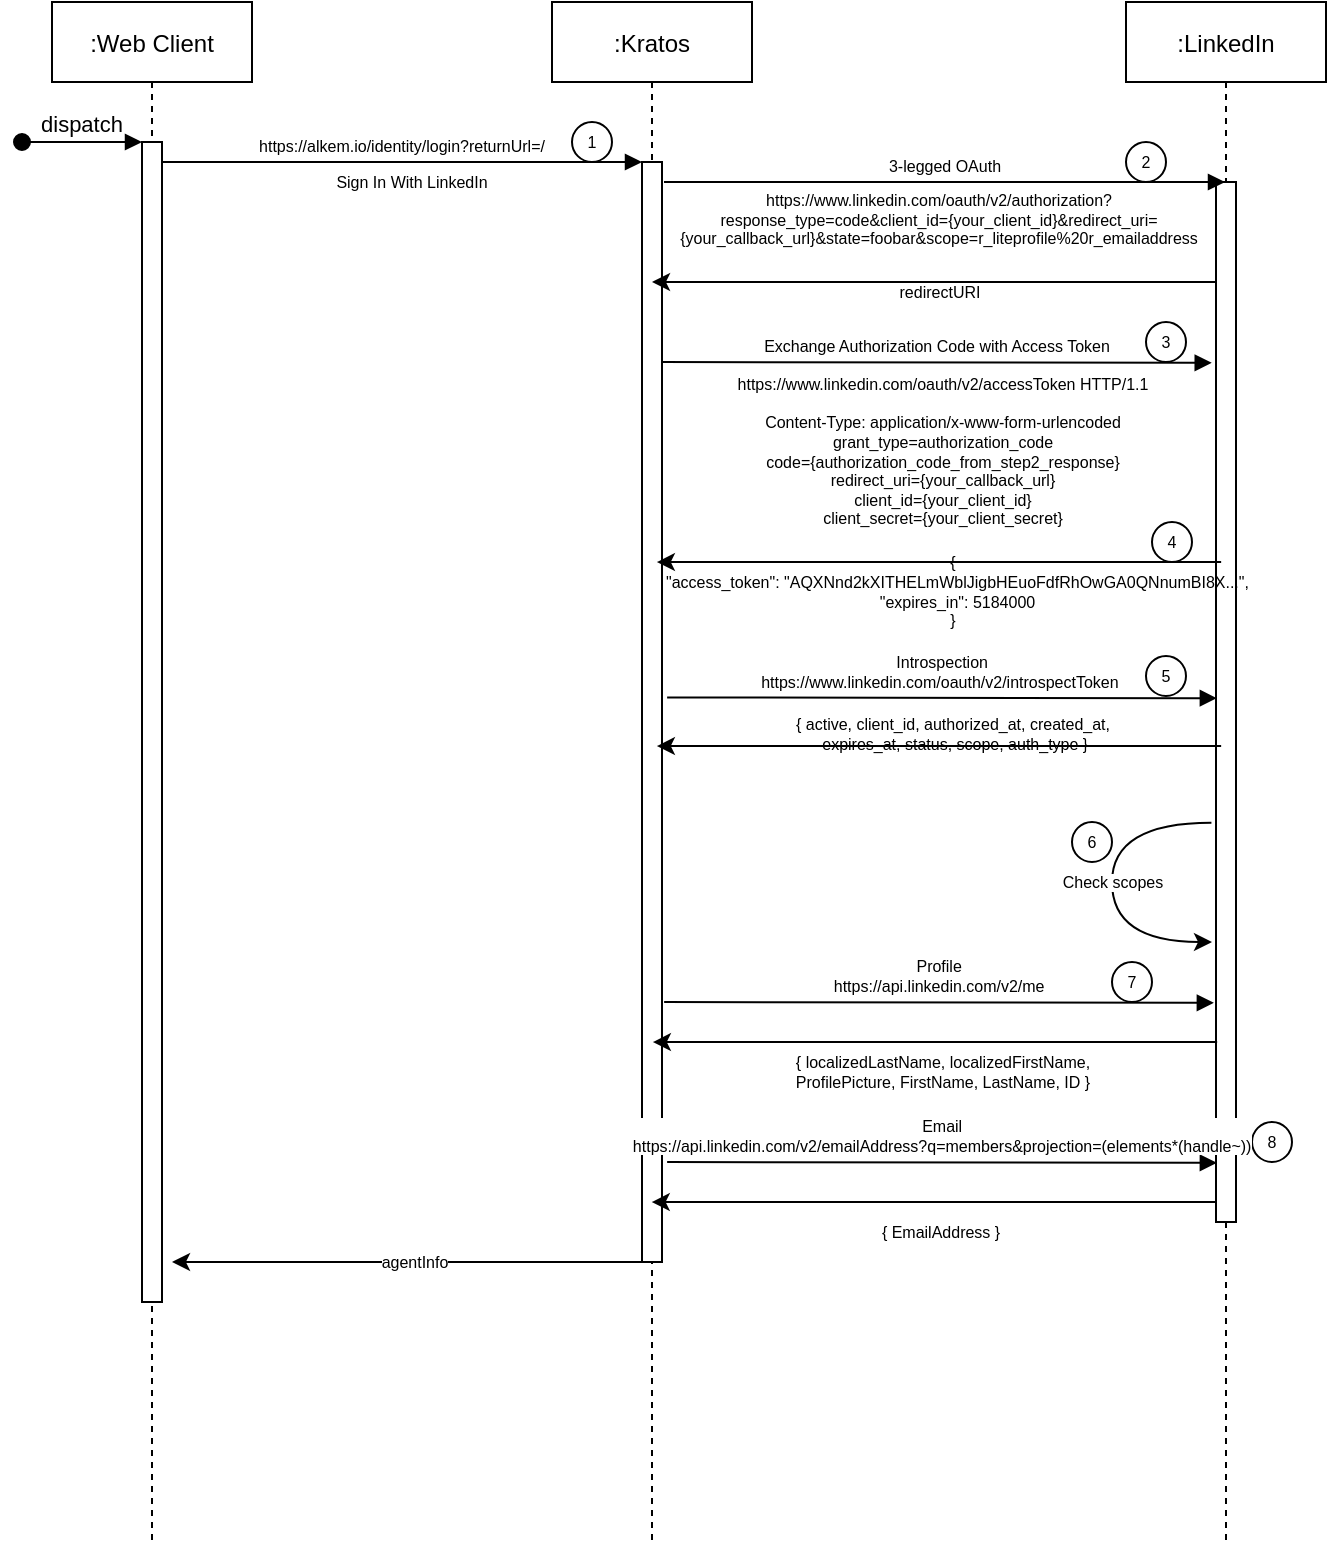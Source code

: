 <mxfile version="20.0.4" type="device"><diagram id="kgpKYQtTHZ0yAKxKKP6v" name="Page-1"><mxGraphModel dx="1178" dy="681" grid="1" gridSize="10" guides="1" tooltips="1" connect="1" arrows="1" fold="1" page="1" pageScale="1" pageWidth="850" pageHeight="1100" math="0" shadow="0"><root><mxCell id="0"/><mxCell id="1" parent="0"/><mxCell id="3nuBFxr9cyL0pnOWT2aG-1" value=":Web Client" style="shape=umlLifeline;perimeter=lifelinePerimeter;container=1;collapsible=0;recursiveResize=0;rounded=0;shadow=0;strokeWidth=1;" parent="1" vertex="1"><mxGeometry x="120" y="80" width="100" height="770" as="geometry"/></mxCell><mxCell id="3nuBFxr9cyL0pnOWT2aG-2" value="" style="points=[];perimeter=orthogonalPerimeter;rounded=0;shadow=0;strokeWidth=1;" parent="3nuBFxr9cyL0pnOWT2aG-1" vertex="1"><mxGeometry x="45" y="70" width="10" height="580" as="geometry"/></mxCell><mxCell id="3nuBFxr9cyL0pnOWT2aG-3" value="dispatch" style="verticalAlign=bottom;startArrow=oval;endArrow=block;startSize=8;shadow=0;strokeWidth=1;" parent="3nuBFxr9cyL0pnOWT2aG-1" target="3nuBFxr9cyL0pnOWT2aG-2" edge="1"><mxGeometry relative="1" as="geometry"><mxPoint x="-15" y="70" as="sourcePoint"/></mxGeometry></mxCell><mxCell id="3nuBFxr9cyL0pnOWT2aG-5" value=":Kratos" style="shape=umlLifeline;perimeter=lifelinePerimeter;container=1;collapsible=0;recursiveResize=0;rounded=0;shadow=0;strokeWidth=1;" parent="1" vertex="1"><mxGeometry x="370" y="80" width="100" height="770" as="geometry"/></mxCell><mxCell id="3nuBFxr9cyL0pnOWT2aG-6" value="" style="points=[];perimeter=orthogonalPerimeter;rounded=0;shadow=0;strokeWidth=1;" parent="3nuBFxr9cyL0pnOWT2aG-5" vertex="1"><mxGeometry x="45" y="80" width="10" height="550" as="geometry"/></mxCell><mxCell id="Jd7mKKm_cQW3ksAxzIwH-36" value="1" style="ellipse;whiteSpace=wrap;html=1;aspect=fixed;fontSize=8;" vertex="1" parent="3nuBFxr9cyL0pnOWT2aG-5"><mxGeometry x="10" y="60" width="20" height="20" as="geometry"/></mxCell><mxCell id="3nuBFxr9cyL0pnOWT2aG-8" value="https://alkem.io/identity/login?returnUrl=/" style="verticalAlign=bottom;endArrow=block;entryX=0;entryY=0;shadow=0;strokeWidth=1;fontSize=8;" parent="1" source="3nuBFxr9cyL0pnOWT2aG-2" target="3nuBFxr9cyL0pnOWT2aG-6" edge="1"><mxGeometry relative="1" as="geometry"><mxPoint x="275" y="160" as="sourcePoint"/></mxGeometry></mxCell><mxCell id="Jd7mKKm_cQW3ksAxzIwH-3" value=":LinkedIn" style="shape=umlLifeline;perimeter=lifelinePerimeter;container=1;collapsible=0;recursiveResize=0;rounded=0;shadow=0;strokeWidth=1;" vertex="1" parent="1"><mxGeometry x="657" y="80" width="100" height="770" as="geometry"/></mxCell><mxCell id="Jd7mKKm_cQW3ksAxzIwH-4" value="" style="points=[];perimeter=orthogonalPerimeter;rounded=0;shadow=0;strokeWidth=1;" vertex="1" parent="Jd7mKKm_cQW3ksAxzIwH-3"><mxGeometry x="45" y="90" width="10" height="520" as="geometry"/></mxCell><mxCell id="Jd7mKKm_cQW3ksAxzIwH-18" value="Introspection &#10;https://www.linkedin.com/oauth/v2/introspectToken " style="verticalAlign=bottom;endArrow=block;entryX=-0.114;entryY=0.065;shadow=0;strokeWidth=1;fontSize=8;entryDx=0;entryDy=0;entryPerimeter=0;fontStyle=0" edge="1" parent="Jd7mKKm_cQW3ksAxzIwH-3"><mxGeometry relative="1" as="geometry"><mxPoint x="-229.43" y="347.71" as="sourcePoint"/><mxPoint x="45.43" y="348.11" as="targetPoint"/></mxGeometry></mxCell><mxCell id="Jd7mKKm_cQW3ksAxzIwH-31" value="Check scopes" style="edgeStyle=orthogonalEdgeStyle;curved=1;rounded=0;orthogonalLoop=1;jettySize=auto;html=1;fontSize=8;exitX=-0.229;exitY=0.616;exitDx=0;exitDy=0;exitPerimeter=0;" edge="1" parent="Jd7mKKm_cQW3ksAxzIwH-3" source="Jd7mKKm_cQW3ksAxzIwH-4"><mxGeometry relative="1" as="geometry"><mxPoint x="43" y="470" as="targetPoint"/><Array as="points"><mxPoint x="-7" y="410"/><mxPoint x="-7" y="470"/></Array></mxGeometry></mxCell><mxCell id="Jd7mKKm_cQW3ksAxzIwH-33" style="edgeStyle=orthogonalEdgeStyle;rounded=0;orthogonalLoop=1;jettySize=auto;html=1;fontSize=8;" edge="1" parent="Jd7mKKm_cQW3ksAxzIwH-3"><mxGeometry relative="1" as="geometry"><mxPoint x="45.0" y="600" as="sourcePoint"/><mxPoint x="-237.141" y="600.029" as="targetPoint"/><Array as="points"><mxPoint x="-137.07" y="600"/><mxPoint x="-137.07" y="600"/></Array></mxGeometry></mxCell><mxCell id="Jd7mKKm_cQW3ksAxzIwH-37" value="2" style="ellipse;whiteSpace=wrap;html=1;aspect=fixed;fontSize=8;" vertex="1" parent="Jd7mKKm_cQW3ksAxzIwH-3"><mxGeometry y="70" width="20" height="20" as="geometry"/></mxCell><mxCell id="Jd7mKKm_cQW3ksAxzIwH-38" value="3" style="ellipse;whiteSpace=wrap;html=1;aspect=fixed;fontSize=8;" vertex="1" parent="Jd7mKKm_cQW3ksAxzIwH-3"><mxGeometry x="10" y="160" width="20" height="20" as="geometry"/></mxCell><mxCell id="Jd7mKKm_cQW3ksAxzIwH-40" value="5" style="ellipse;whiteSpace=wrap;html=1;aspect=fixed;fontSize=8;" vertex="1" parent="Jd7mKKm_cQW3ksAxzIwH-3"><mxGeometry x="10" y="327" width="20" height="20" as="geometry"/></mxCell><mxCell id="Jd7mKKm_cQW3ksAxzIwH-43" value="8" style="ellipse;whiteSpace=wrap;html=1;aspect=fixed;fontSize=8;" vertex="1" parent="Jd7mKKm_cQW3ksAxzIwH-3"><mxGeometry x="63" y="560" width="20" height="20" as="geometry"/></mxCell><mxCell id="Jd7mKKm_cQW3ksAxzIwH-5" value="Sign In With LinkedIn" style="text;html=1;strokeColor=none;fillColor=none;align=center;verticalAlign=middle;whiteSpace=wrap;rounded=0;fontSize=8;" vertex="1" parent="1"><mxGeometry x="250" y="160" width="100" height="20" as="geometry"/></mxCell><mxCell id="Jd7mKKm_cQW3ksAxzIwH-6" value="3-legged OAuth" style="verticalAlign=bottom;endArrow=block;shadow=0;strokeWidth=1;fontSize=8;" edge="1" parent="1" target="Jd7mKKm_cQW3ksAxzIwH-3"><mxGeometry relative="1" as="geometry"><mxPoint x="426" y="170" as="sourcePoint"/><mxPoint x="694.86" y="169.92" as="targetPoint"/></mxGeometry></mxCell><mxCell id="Jd7mKKm_cQW3ksAxzIwH-10" style="edgeStyle=orthogonalEdgeStyle;rounded=0;orthogonalLoop=1;jettySize=auto;html=1;fontSize=8;" edge="1" parent="1" target="3nuBFxr9cyL0pnOWT2aG-5"><mxGeometry relative="1" as="geometry"><mxPoint x="702.07" y="220" as="sourcePoint"/><mxPoint x="522.999" y="220" as="targetPoint"/><Array as="points"><mxPoint x="520" y="220"/><mxPoint x="520" y="220"/></Array></mxGeometry></mxCell><mxCell id="Jd7mKKm_cQW3ksAxzIwH-9" value="https://www.linkedin.com/oauth/v2/authorization?response_type=code&amp;amp;client_id={your_client_id}&amp;amp;redirect_uri={your_callback_url}&amp;amp;state=foobar&amp;amp;scope=r_liteprofile%20r_emailaddress" style="text;html=1;strokeColor=none;fillColor=none;align=center;verticalAlign=middle;whiteSpace=wrap;rounded=0;fontSize=8;" vertex="1" parent="1"><mxGeometry x="450" y="170" width="227" height="38" as="geometry"/></mxCell><mxCell id="Jd7mKKm_cQW3ksAxzIwH-13" value="redirectURI" style="text;html=1;strokeColor=none;fillColor=none;align=center;verticalAlign=middle;whiteSpace=wrap;rounded=0;fontSize=8;" vertex="1" parent="1"><mxGeometry x="523.5" y="220" width="80" height="10" as="geometry"/></mxCell><mxCell id="Jd7mKKm_cQW3ksAxzIwH-14" value="Exchange Authorization Code with Access Token" style="verticalAlign=bottom;endArrow=block;entryX=-0.114;entryY=0.065;shadow=0;strokeWidth=1;fontSize=8;entryDx=0;entryDy=0;entryPerimeter=0;" edge="1" parent="1"><mxGeometry relative="1" as="geometry"><mxPoint x="425" y="260" as="sourcePoint"/><mxPoint x="699.86" y="260.4" as="targetPoint"/></mxGeometry></mxCell><mxCell id="Jd7mKKm_cQW3ksAxzIwH-15" value="&lt;div&gt;https://www.linkedin.com/oauth/v2/accessToken HTTP/1.1&lt;/div&gt;&lt;div&gt;&lt;br&gt;&lt;/div&gt;&lt;div&gt;Content-Type: application/x-www-form-urlencoded&lt;/div&gt;&lt;div&gt;grant_type=authorization_code&lt;/div&gt;&lt;div&gt;code={authorization_code_from_step2_response}&lt;/div&gt;&lt;div&gt;redirect_uri={your_callback_url}&lt;/div&gt;&lt;div&gt;client_id={your_client_id}&lt;/div&gt;&lt;div&gt;client_secret={your_client_secret}&lt;/div&gt;" style="text;html=1;align=center;verticalAlign=middle;resizable=0;points=[];autosize=1;strokeColor=none;fillColor=none;fontSize=8;" vertex="1" parent="1"><mxGeometry x="450" y="260" width="230" height="90" as="geometry"/></mxCell><mxCell id="Jd7mKKm_cQW3ksAxzIwH-16" style="edgeStyle=orthogonalEdgeStyle;rounded=0;orthogonalLoop=1;jettySize=auto;html=1;fontSize=8;" edge="1" parent="1"><mxGeometry relative="1" as="geometry"><mxPoint x="704.57" y="360" as="sourcePoint"/><mxPoint x="422.429" y="360.029" as="targetPoint"/><Array as="points"><mxPoint x="522.5" y="360"/><mxPoint x="522.5" y="360"/></Array></mxGeometry></mxCell><mxCell id="Jd7mKKm_cQW3ksAxzIwH-17" value="&lt;div&gt;{&lt;/div&gt;&lt;div&gt;&amp;nbsp; &quot;access_token&quot;: &quot;AQXNnd2kXITHELmWblJigbHEuoFdfRhOwGA0QNnumBI8X...&quot;,&lt;/div&gt;&lt;div&gt;&amp;nbsp; &quot;expires_in&quot;: 5184000&lt;/div&gt;&lt;div&gt;}&lt;/div&gt;" style="text;html=1;align=center;verticalAlign=middle;resizable=0;points=[];autosize=1;strokeColor=none;fillColor=none;fontSize=8;" vertex="1" parent="1"><mxGeometry x="410" y="350" width="320" height="50" as="geometry"/></mxCell><mxCell id="Jd7mKKm_cQW3ksAxzIwH-20" style="edgeStyle=orthogonalEdgeStyle;rounded=0;orthogonalLoop=1;jettySize=auto;html=1;fontSize=8;" edge="1" parent="1"><mxGeometry relative="1" as="geometry"><mxPoint x="704.57" y="452" as="sourcePoint"/><mxPoint x="422.429" y="452.029" as="targetPoint"/><Array as="points"><mxPoint x="522.5" y="452"/><mxPoint x="522.5" y="452"/></Array></mxGeometry></mxCell><mxCell id="Jd7mKKm_cQW3ksAxzIwH-21" value="{ active, client_id, authorized_at, created_at,&lt;br&gt;&amp;nbsp;expires_at, status, scope, auth_type }" style="text;html=1;align=center;verticalAlign=middle;resizable=0;points=[];autosize=1;strokeColor=none;fillColor=none;fontSize=8;" vertex="1" parent="1"><mxGeometry x="480" y="431" width="180" height="30" as="geometry"/></mxCell><mxCell id="Jd7mKKm_cQW3ksAxzIwH-23" value="Profile&#10;https://api.linkedin.com/v2/me" style="verticalAlign=bottom;endArrow=block;entryX=-0.114;entryY=0.065;shadow=0;strokeWidth=1;fontSize=8;entryDx=0;entryDy=0;entryPerimeter=0;fontStyle=0" edge="1" parent="1"><mxGeometry relative="1" as="geometry"><mxPoint x="426.07" y="580" as="sourcePoint"/><mxPoint x="700.93" y="580.4" as="targetPoint"/></mxGeometry></mxCell><mxCell id="Jd7mKKm_cQW3ksAxzIwH-28" value="{ localizedLastName, localizedFirstName, &lt;br&gt;ProfilePicture, FirstName, LastName, ID }" style="text;html=1;align=center;verticalAlign=middle;resizable=0;points=[];autosize=1;strokeColor=none;fillColor=none;fontSize=8;" vertex="1" parent="1"><mxGeometry x="480" y="600" width="170" height="30" as="geometry"/></mxCell><mxCell id="Jd7mKKm_cQW3ksAxzIwH-30" style="edgeStyle=orthogonalEdgeStyle;rounded=0;orthogonalLoop=1;jettySize=auto;html=1;fontSize=8;" edge="1" parent="1"><mxGeometry relative="1" as="geometry"><mxPoint x="702.57" y="600" as="sourcePoint"/><mxPoint x="420.429" y="600.029" as="targetPoint"/><Array as="points"><mxPoint x="520.5" y="600"/><mxPoint x="520.5" y="600"/></Array></mxGeometry></mxCell><mxCell id="Jd7mKKm_cQW3ksAxzIwH-32" value="Email&#10;https://api.linkedin.com/v2/emailAddress?q=members&amp;projection=(elements*(handle~))" style="verticalAlign=bottom;endArrow=block;entryX=-0.114;entryY=0.065;shadow=0;strokeWidth=1;fontSize=8;entryDx=0;entryDy=0;entryPerimeter=0;fontStyle=0" edge="1" parent="1"><mxGeometry relative="1" as="geometry"><mxPoint x="427.57" y="660" as="sourcePoint"/><mxPoint x="702.43" y="660.4" as="targetPoint"/></mxGeometry></mxCell><mxCell id="Jd7mKKm_cQW3ksAxzIwH-34" value="{ EmailAddress&amp;nbsp;}" style="text;html=1;align=center;verticalAlign=middle;resizable=0;points=[];autosize=1;strokeColor=none;fillColor=none;fontSize=8;" vertex="1" parent="1"><mxGeometry x="523.5" y="685" width="80" height="20" as="geometry"/></mxCell><mxCell id="Jd7mKKm_cQW3ksAxzIwH-35" value="agentInfo" style="edgeStyle=orthogonalEdgeStyle;rounded=0;orthogonalLoop=1;jettySize=auto;html=1;fontSize=8;" edge="1" parent="1"><mxGeometry relative="1" as="geometry"><mxPoint x="422.14" y="710" as="sourcePoint"/><mxPoint x="180" y="710" as="targetPoint"/><Array as="points"><mxPoint x="240.07" y="710"/><mxPoint x="240.07" y="710"/></Array></mxGeometry></mxCell><mxCell id="Jd7mKKm_cQW3ksAxzIwH-39" value="4" style="ellipse;whiteSpace=wrap;html=1;aspect=fixed;fontSize=8;" vertex="1" parent="1"><mxGeometry x="670" y="340" width="20" height="20" as="geometry"/></mxCell><mxCell id="Jd7mKKm_cQW3ksAxzIwH-41" value="6" style="ellipse;whiteSpace=wrap;html=1;aspect=fixed;fontSize=8;" vertex="1" parent="1"><mxGeometry x="630" y="490" width="20" height="20" as="geometry"/></mxCell><mxCell id="Jd7mKKm_cQW3ksAxzIwH-42" value="7" style="ellipse;whiteSpace=wrap;html=1;aspect=fixed;fontSize=8;" vertex="1" parent="1"><mxGeometry x="650" y="560" width="20" height="20" as="geometry"/></mxCell></root></mxGraphModel></diagram></mxfile>